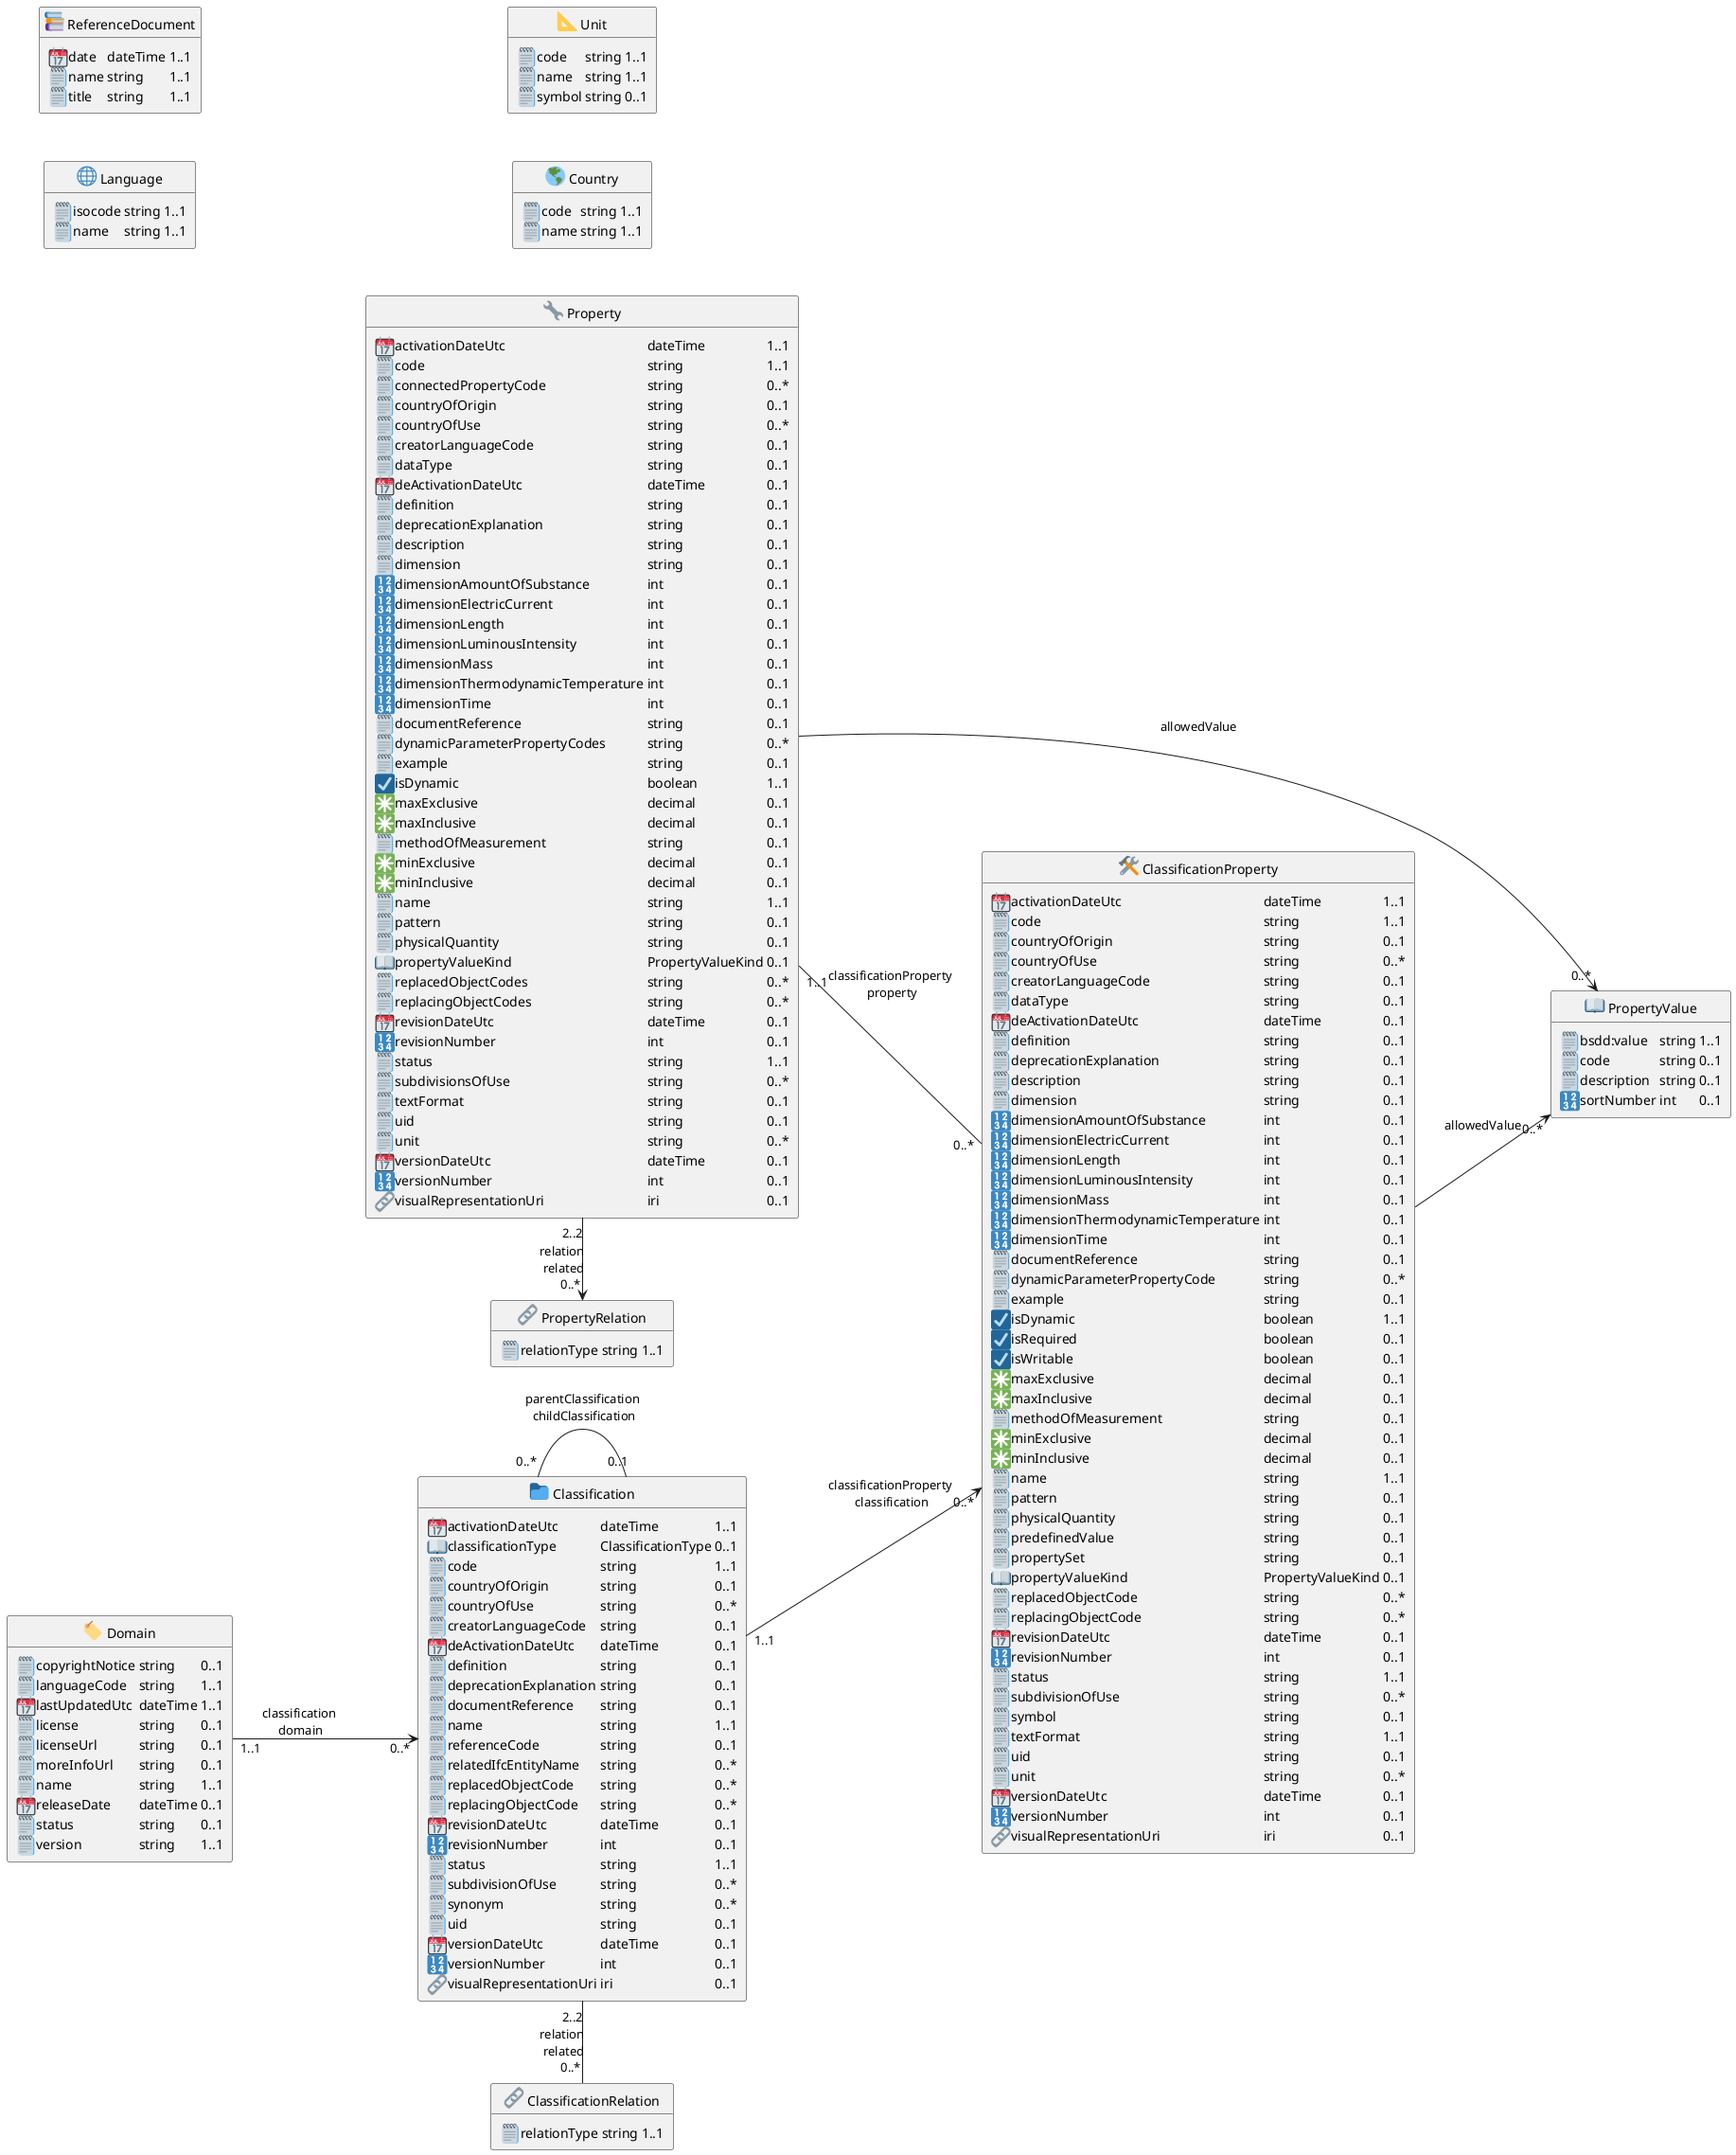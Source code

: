 @startuml
hide empty members
hide circle
left to right direction
skinparam nodesep 50

class "<:books:> ReferenceDocument" as ReferenceDocument {
<#transparent,#transparent>|<:calendar:>|date| dateTime| 1..1|
|<:spiral_notepad:>|name| string| 1..1|
|<:spiral_notepad:>|title| string| 1..1|
}

class "<:globe_with_meridians:> Language" as Language {
<#transparent,#transparent>|<:spiral_notepad:>|isocode| string| 1..1|
|<:spiral_notepad:>|name| string| 1..1|
}

class "<:triangular_ruler:> Unit" as Unit {
<#transparent,#transparent>|<:spiral_notepad:>|code| string| 1..1|
|<:spiral_notepad:>|name| string| 1..1|
|<:spiral_notepad:>|symbol| string| 0..1|
}

class "<:earth_americas:> Country" as Country {
<#transparent,#transparent>|<:spiral_notepad:>|code| string| 1..1|
|<:spiral_notepad:>|name| string| 1..1|
}

class "<:label:> Domain" as Domain {
<#transparent,#transparent>|<:spiral_notepad:>|copyrightNotice| string| 0..1|
|<:spiral_notepad:>|languageCode| string| 1..1|
|<:calendar:>|lastUpdatedUtc| dateTime| 1..1|
|<:spiral_notepad:>|license| string| 0..1|
|<:spiral_notepad:>|licenseUrl| string| 0..1|
|<:spiral_notepad:>|moreInfoUrl| string| 0..1|
|<:spiral_notepad:>|name| string| 1..1|
|<:calendar:>|releaseDate| dateTime| 0..1|
|<:spiral_notepad:>|status| string| 0..1|
|<:spiral_notepad:>|version| string| 1..1|
}

class "<:file_folder:> Classification" as Classification {
<#transparent,#transparent>|<:calendar:>|activationDateUtc| dateTime| 1..1|
|<:book:>|classificationType| ClassificationType| 0..1|
|<:spiral_notepad:>|code| string| 1..1|
|<:spiral_notepad:>|countryOfOrigin| string| 0..1|
|<:spiral_notepad:>|countryOfUse| string| 0..*|
|<:spiral_notepad:>|creatorLanguageCode| string| 0..1|
|<:calendar:>|deActivationDateUtc| dateTime| 0..1|
|<:spiral_notepad:>|definition| string| 0..1|
|<:spiral_notepad:>|deprecationExplanation| string| 0..1|
|<:spiral_notepad:>|documentReference| string| 0..1|
|<:spiral_notepad:>|name| string| 1..1|
|<:spiral_notepad:>|referenceCode| string| 0..1|
|<:spiral_notepad:>|relatedIfcEntityName| string| 0..*|
|<:spiral_notepad:>|replacedObjectCode| string| 0..*|
|<:spiral_notepad:>|replacingObjectCode| string| 0..*|
|<:calendar:>|revisionDateUtc| dateTime| 0..1|
|<:1234:>|revisionNumber| int| 0..1|
|<:spiral_notepad:>|status| string| 1..1|
|<:spiral_notepad:>|subdivisionOfUse| string| 0..*|
|<:spiral_notepad:>|synonym| string| 0..*|
|<:spiral_notepad:>|uid| string| 0..1|
|<:calendar:>|versionDateUtc| dateTime| 0..1|
|<:1234:>|versionNumber| int| 0..1|
|<:link:>|visualRepresentationUri| iri| 0..1|
}

class "<:wrench:> Property" as Property {
<#transparent,#transparent>|<:calendar:>|activationDateUtc| dateTime| 1..1|
|<:spiral_notepad:>|code| string| 1..1|
|<:spiral_notepad:>|connectedPropertyCode| string| 0..*|
|<:spiral_notepad:>|countryOfOrigin| string| 0..1|
|<:spiral_notepad:>|countryOfUse| string| 0..*|
|<:spiral_notepad:>|creatorLanguageCode| string| 0..1|
|<:spiral_notepad:>|dataType| string| 0..1|
|<:calendar:>|deActivationDateUtc| dateTime| 0..1|
|<:spiral_notepad:>|definition| string| 0..1|
|<:spiral_notepad:>|deprecationExplanation| string| 0..1|
|<:spiral_notepad:>|description| string| 0..1|
|<:spiral_notepad:>|dimension| string| 0..1|
|<:1234:>|dimensionAmountOfSubstance| int| 0..1|
|<:1234:>|dimensionElectricCurrent| int| 0..1|
|<:1234:>|dimensionLength| int| 0..1|
|<:1234:>|dimensionLuminousIntensity| int| 0..1|
|<:1234:>|dimensionMass| int| 0..1|
|<:1234:>|dimensionThermodynamicTemperature| int| 0..1|
|<:1234:>|dimensionTime| int| 0..1|
|<:spiral_notepad:>|documentReference| string| 0..1|
|<:spiral_notepad:>|dynamicParameterPropertyCodes| string| 0..*|
|<:spiral_notepad:>|example| string| 0..1|
|<:ballot_box_with_check:>|isDynamic| boolean| 1..1|
|<:eight_spoked_asterisk:>|maxExclusive| decimal| 0..1|
|<:eight_spoked_asterisk:>|maxInclusive| decimal| 0..1|
|<:spiral_notepad:>|methodOfMeasurement| string| 0..1|
|<:eight_spoked_asterisk:>|minExclusive| decimal| 0..1|
|<:eight_spoked_asterisk:>|minInclusive| decimal| 0..1|
|<:spiral_notepad:>|name| string| 1..1|
|<:spiral_notepad:>|pattern| string| 0..1|
|<:spiral_notepad:>|physicalQuantity| string| 0..1|
|<:book:>|propertyValueKind| PropertyValueKind| 0..1|
|<:spiral_notepad:>|replacedObjectCodes| string| 0..*|
|<:spiral_notepad:>|replacingObjectCodes| string| 0..*|
|<:calendar:>|revisionDateUtc| dateTime| 0..1|
|<:1234:>|revisionNumber| int| 0..1|
|<:spiral_notepad:>|status| string| 1..1|
|<:spiral_notepad:>|subdivisionsOfUse| string| 0..*|
|<:spiral_notepad:>|textFormat| string| 0..1|
|<:spiral_notepad:>|uid| string| 0..1|
|<:spiral_notepad:>|unit| string| 0..*|
|<:calendar:>|versionDateUtc| dateTime| 0..1|
|<:1234:>|versionNumber| int| 0..1|
|<:link:>|visualRepresentationUri| iri| 0..1|
}

class "<:link:> PropertyRelation" as PropertyRelation {
<#transparent,#transparent>|<:spiral_notepad:>|relationType| string| 1..1|
}

class "<:link:> ClassificationRelation" as ClassificationRelation {
<#transparent,#transparent>|<:spiral_notepad:>|relationType| string| 1..1|
}

class "<:hammer_and_wrench:> ClassificationProperty" as ClassificationProperty {
<#transparent,#transparent>|<:calendar:>|activationDateUtc| dateTime| 1..1|
|<:spiral_notepad:>|code| string| 1..1|
|<:spiral_notepad:>|countryOfOrigin| string| 0..1|
|<:spiral_notepad:>|countryOfUse| string| 0..*|
|<:spiral_notepad:>|creatorLanguageCode| string| 0..1|
|<:spiral_notepad:>|dataType| string| 0..1|
|<:calendar:>|deActivationDateUtc| dateTime| 0..1|
|<:spiral_notepad:>|definition| string| 0..1|
|<:spiral_notepad:>|deprecationExplanation| string| 0..1|
|<:spiral_notepad:>|description| string| 0..1|
|<:spiral_notepad:>|dimension| string| 0..1|
|<:1234:>|dimensionAmountOfSubstance| int| 0..1|
|<:1234:>|dimensionElectricCurrent| int| 0..1|
|<:1234:>|dimensionLength| int| 0..1|
|<:1234:>|dimensionLuminousIntensity| int| 0..1|
|<:1234:>|dimensionMass| int| 0..1|
|<:1234:>|dimensionThermodynamicTemperature| int| 0..1|
|<:1234:>|dimensionTime| int| 0..1|
|<:spiral_notepad:>|documentReference| string| 0..1|
|<:spiral_notepad:>|dynamicParameterPropertyCode| string| 0..*|
|<:spiral_notepad:>|example| string| 0..1|
|<:ballot_box_with_check:>|isDynamic| boolean| 1..1|
|<:ballot_box_with_check:>|isRequired| boolean| 0..1|
|<:ballot_box_with_check:>|isWritable| boolean| 0..1|
|<:eight_spoked_asterisk:>|maxExclusive| decimal| 0..1|
|<:eight_spoked_asterisk:>|maxInclusive| decimal| 0..1|
|<:spiral_notepad:>|methodOfMeasurement| string| 0..1|
|<:eight_spoked_asterisk:>|minExclusive| decimal| 0..1|
|<:eight_spoked_asterisk:>|minInclusive| decimal| 0..1|
|<:spiral_notepad:>|name| string| 1..1|
|<:spiral_notepad:>|pattern| string| 0..1|
|<:spiral_notepad:>|physicalQuantity| string| 0..1|
|<:spiral_notepad:>|predefinedValue| string| 0..1|
|<:spiral_notepad:>|propertySet| string| 0..1|
|<:book:>|propertyValueKind| PropertyValueKind| 0..1|
|<:spiral_notepad:>|replacedObjectCode| string| 0..*|
|<:spiral_notepad:>|replacingObjectCode| string| 0..*|
|<:calendar:>|revisionDateUtc| dateTime| 0..1|
|<:1234:>|revisionNumber| int| 0..1|
|<:spiral_notepad:>|status| string| 1..1|
|<:spiral_notepad:>|subdivisionOfUse| string| 0..*|
|<:spiral_notepad:>|symbol| string| 0..1|
|<:spiral_notepad:>|textFormat| string| 1..1|
|<:spiral_notepad:>|uid| string| 0..1|
|<:spiral_notepad:>|unit| string| 0..*|
|<:calendar:>|versionDateUtc| dateTime| 0..1|
|<:1234:>|versionNumber| int| 0..1|
|<:link:>|visualRepresentationUri| iri| 0..1|
}

class "<:book:> PropertyValue" as PropertyValue {
<#transparent,#transparent>|<:spiral_notepad:>|bsdd:value| string| 1..1|
|<:spiral_notepad:>|code| string| 0..1|
|<:spiral_notepad:>|description| string| 0..1|
|<:1234:>|sortNumber| int| 0..1|
}

Domain                     "1..1" -d-> "0..*" Classification             : classification\n domain
Classification             "1..1" -d-> "0..*" ClassificationProperty     : classificationProperty\n classification
Classification             "0..*" -d-  "0..1" Classification             : parentClassification\n childClassification
Classification             "2..2" -r-  "0..*" ClassificationRelation     : relation\n related
Property                   "2..2" -r-> "0..*" PropertyRelation           : relation\n related
Property                   "1..1" -d-  "0..*" ClassificationProperty     : classificationProperty\n property
Property                          -d-> "0..*" PropertyValue              : allowedValue
ClassificationProperty            -d-> "0..*" PropertyValue              : allowedValue
@enduml
